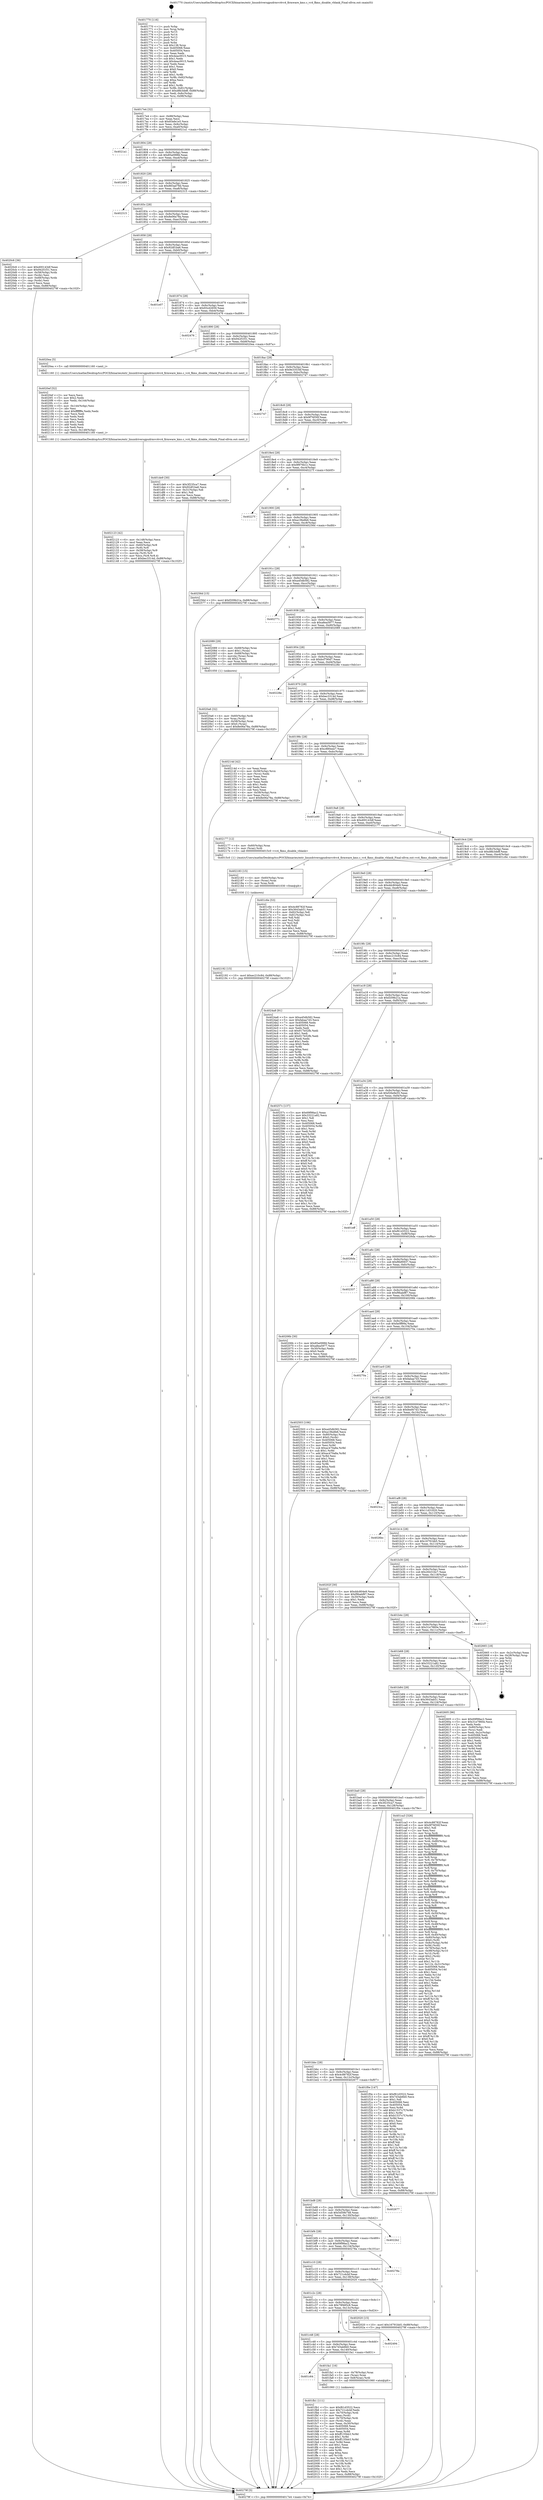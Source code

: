 digraph "0x401770" {
  label = "0x401770 (/mnt/c/Users/mathe/Desktop/tcc/POCII/binaries/extr_linuxdriversgpudrmvc4vc4_firmware_kms.c_vc4_fkms_disable_vblank_Final-ollvm.out::main(0))"
  labelloc = "t"
  node[shape=record]

  Entry [label="",width=0.3,height=0.3,shape=circle,fillcolor=black,style=filled]
  "0x4017e4" [label="{
     0x4017e4 [32]\l
     | [instrs]\l
     &nbsp;&nbsp;0x4017e4 \<+6\>: mov -0x88(%rbp),%eax\l
     &nbsp;&nbsp;0x4017ea \<+2\>: mov %eax,%ecx\l
     &nbsp;&nbsp;0x4017ec \<+6\>: sub $0x83efe1e5,%ecx\l
     &nbsp;&nbsp;0x4017f2 \<+6\>: mov %eax,-0x9c(%rbp)\l
     &nbsp;&nbsp;0x4017f8 \<+6\>: mov %ecx,-0xa0(%rbp)\l
     &nbsp;&nbsp;0x4017fe \<+6\>: je 00000000004021a1 \<main+0xa31\>\l
  }"]
  "0x4021a1" [label="{
     0x4021a1\l
  }", style=dashed]
  "0x401804" [label="{
     0x401804 [28]\l
     | [instrs]\l
     &nbsp;&nbsp;0x401804 \<+5\>: jmp 0000000000401809 \<main+0x99\>\l
     &nbsp;&nbsp;0x401809 \<+6\>: mov -0x9c(%rbp),%eax\l
     &nbsp;&nbsp;0x40180f \<+5\>: sub $0x85a099fd,%eax\l
     &nbsp;&nbsp;0x401814 \<+6\>: mov %eax,-0xa4(%rbp)\l
     &nbsp;&nbsp;0x40181a \<+6\>: je 0000000000402485 \<main+0xd15\>\l
  }"]
  Exit [label="",width=0.3,height=0.3,shape=circle,fillcolor=black,style=filled,peripheries=2]
  "0x402485" [label="{
     0x402485\l
  }", style=dashed]
  "0x401820" [label="{
     0x401820 [28]\l
     | [instrs]\l
     &nbsp;&nbsp;0x401820 \<+5\>: jmp 0000000000401825 \<main+0xb5\>\l
     &nbsp;&nbsp;0x401825 \<+6\>: mov -0x9c(%rbp),%eax\l
     &nbsp;&nbsp;0x40182b \<+5\>: sub $0x883ad78d,%eax\l
     &nbsp;&nbsp;0x401830 \<+6\>: mov %eax,-0xa8(%rbp)\l
     &nbsp;&nbsp;0x401836 \<+6\>: je 0000000000402315 \<main+0xba5\>\l
  }"]
  "0x402192" [label="{
     0x402192 [15]\l
     | [instrs]\l
     &nbsp;&nbsp;0x402192 \<+10\>: movl $0xec210c84,-0x88(%rbp)\l
     &nbsp;&nbsp;0x40219c \<+5\>: jmp 000000000040279f \<main+0x102f\>\l
  }"]
  "0x402315" [label="{
     0x402315\l
  }", style=dashed]
  "0x40183c" [label="{
     0x40183c [28]\l
     | [instrs]\l
     &nbsp;&nbsp;0x40183c \<+5\>: jmp 0000000000401841 \<main+0xd1\>\l
     &nbsp;&nbsp;0x401841 \<+6\>: mov -0x9c(%rbp),%eax\l
     &nbsp;&nbsp;0x401847 \<+5\>: sub $0x8e06a78a,%eax\l
     &nbsp;&nbsp;0x40184c \<+6\>: mov %eax,-0xac(%rbp)\l
     &nbsp;&nbsp;0x401852 \<+6\>: je 00000000004020c6 \<main+0x956\>\l
  }"]
  "0x402183" [label="{
     0x402183 [15]\l
     | [instrs]\l
     &nbsp;&nbsp;0x402183 \<+4\>: mov -0x60(%rbp),%rax\l
     &nbsp;&nbsp;0x402187 \<+3\>: mov (%rax),%rax\l
     &nbsp;&nbsp;0x40218a \<+3\>: mov %rax,%rdi\l
     &nbsp;&nbsp;0x40218d \<+5\>: call 0000000000401030 \<free@plt\>\l
     | [calls]\l
     &nbsp;&nbsp;0x401030 \{1\} (unknown)\l
  }"]
  "0x4020c6" [label="{
     0x4020c6 [36]\l
     | [instrs]\l
     &nbsp;&nbsp;0x4020c6 \<+5\>: mov $0xd00143df,%eax\l
     &nbsp;&nbsp;0x4020cb \<+5\>: mov $0x942f1f31,%ecx\l
     &nbsp;&nbsp;0x4020d0 \<+4\>: mov -0x58(%rbp),%rdx\l
     &nbsp;&nbsp;0x4020d4 \<+2\>: mov (%rdx),%esi\l
     &nbsp;&nbsp;0x4020d6 \<+4\>: mov -0x68(%rbp),%rdx\l
     &nbsp;&nbsp;0x4020da \<+2\>: cmp (%rdx),%esi\l
     &nbsp;&nbsp;0x4020dc \<+3\>: cmovl %ecx,%eax\l
     &nbsp;&nbsp;0x4020df \<+6\>: mov %eax,-0x88(%rbp)\l
     &nbsp;&nbsp;0x4020e5 \<+5\>: jmp 000000000040279f \<main+0x102f\>\l
  }"]
  "0x401858" [label="{
     0x401858 [28]\l
     | [instrs]\l
     &nbsp;&nbsp;0x401858 \<+5\>: jmp 000000000040185d \<main+0xed\>\l
     &nbsp;&nbsp;0x40185d \<+6\>: mov -0x9c(%rbp),%eax\l
     &nbsp;&nbsp;0x401863 \<+5\>: sub $0x92df1ba6,%eax\l
     &nbsp;&nbsp;0x401868 \<+6\>: mov %eax,-0xb0(%rbp)\l
     &nbsp;&nbsp;0x40186e \<+6\>: je 0000000000401e07 \<main+0x697\>\l
  }"]
  "0x402123" [label="{
     0x402123 [42]\l
     | [instrs]\l
     &nbsp;&nbsp;0x402123 \<+6\>: mov -0x148(%rbp),%ecx\l
     &nbsp;&nbsp;0x402129 \<+3\>: imul %eax,%ecx\l
     &nbsp;&nbsp;0x40212c \<+4\>: mov -0x60(%rbp),%r8\l
     &nbsp;&nbsp;0x402130 \<+3\>: mov (%r8),%r8\l
     &nbsp;&nbsp;0x402133 \<+4\>: mov -0x58(%rbp),%r9\l
     &nbsp;&nbsp;0x402137 \<+3\>: movslq (%r9),%r9\l
     &nbsp;&nbsp;0x40213a \<+4\>: mov %ecx,(%r8,%r9,4)\l
     &nbsp;&nbsp;0x40213e \<+10\>: movl $0xbec3314d,-0x88(%rbp)\l
     &nbsp;&nbsp;0x402148 \<+5\>: jmp 000000000040279f \<main+0x102f\>\l
  }"]
  "0x401e07" [label="{
     0x401e07\l
  }", style=dashed]
  "0x401874" [label="{
     0x401874 [28]\l
     | [instrs]\l
     &nbsp;&nbsp;0x401874 \<+5\>: jmp 0000000000401879 \<main+0x109\>\l
     &nbsp;&nbsp;0x401879 \<+6\>: mov -0x9c(%rbp),%eax\l
     &nbsp;&nbsp;0x40187f \<+5\>: sub $0x93cd2659,%eax\l
     &nbsp;&nbsp;0x401884 \<+6\>: mov %eax,-0xb4(%rbp)\l
     &nbsp;&nbsp;0x40188a \<+6\>: je 0000000000402476 \<main+0xd06\>\l
  }"]
  "0x4020ef" [label="{
     0x4020ef [52]\l
     | [instrs]\l
     &nbsp;&nbsp;0x4020ef \<+2\>: xor %ecx,%ecx\l
     &nbsp;&nbsp;0x4020f1 \<+5\>: mov $0x2,%edx\l
     &nbsp;&nbsp;0x4020f6 \<+6\>: mov %edx,-0x144(%rbp)\l
     &nbsp;&nbsp;0x4020fc \<+1\>: cltd\l
     &nbsp;&nbsp;0x4020fd \<+6\>: mov -0x144(%rbp),%esi\l
     &nbsp;&nbsp;0x402103 \<+2\>: idiv %esi\l
     &nbsp;&nbsp;0x402105 \<+6\>: imul $0xfffffffe,%edx,%edx\l
     &nbsp;&nbsp;0x40210b \<+2\>: mov %ecx,%edi\l
     &nbsp;&nbsp;0x40210d \<+2\>: sub %edx,%edi\l
     &nbsp;&nbsp;0x40210f \<+2\>: mov %ecx,%edx\l
     &nbsp;&nbsp;0x402111 \<+3\>: sub $0x1,%edx\l
     &nbsp;&nbsp;0x402114 \<+2\>: add %edx,%edi\l
     &nbsp;&nbsp;0x402116 \<+2\>: sub %edi,%ecx\l
     &nbsp;&nbsp;0x402118 \<+6\>: mov %ecx,-0x148(%rbp)\l
     &nbsp;&nbsp;0x40211e \<+5\>: call 0000000000401160 \<next_i\>\l
     | [calls]\l
     &nbsp;&nbsp;0x401160 \{1\} (/mnt/c/Users/mathe/Desktop/tcc/POCII/binaries/extr_linuxdriversgpudrmvc4vc4_firmware_kms.c_vc4_fkms_disable_vblank_Final-ollvm.out::next_i)\l
  }"]
  "0x402476" [label="{
     0x402476\l
  }", style=dashed]
  "0x401890" [label="{
     0x401890 [28]\l
     | [instrs]\l
     &nbsp;&nbsp;0x401890 \<+5\>: jmp 0000000000401895 \<main+0x125\>\l
     &nbsp;&nbsp;0x401895 \<+6\>: mov -0x9c(%rbp),%eax\l
     &nbsp;&nbsp;0x40189b \<+5\>: sub $0x942f1f31,%eax\l
     &nbsp;&nbsp;0x4018a0 \<+6\>: mov %eax,-0xb8(%rbp)\l
     &nbsp;&nbsp;0x4018a6 \<+6\>: je 00000000004020ea \<main+0x97a\>\l
  }"]
  "0x4020a6" [label="{
     0x4020a6 [32]\l
     | [instrs]\l
     &nbsp;&nbsp;0x4020a6 \<+4\>: mov -0x60(%rbp),%rdi\l
     &nbsp;&nbsp;0x4020aa \<+3\>: mov %rax,(%rdi)\l
     &nbsp;&nbsp;0x4020ad \<+4\>: mov -0x58(%rbp),%rax\l
     &nbsp;&nbsp;0x4020b1 \<+6\>: movl $0x0,(%rax)\l
     &nbsp;&nbsp;0x4020b7 \<+10\>: movl $0x8e06a78a,-0x88(%rbp)\l
     &nbsp;&nbsp;0x4020c1 \<+5\>: jmp 000000000040279f \<main+0x102f\>\l
  }"]
  "0x4020ea" [label="{
     0x4020ea [5]\l
     | [instrs]\l
     &nbsp;&nbsp;0x4020ea \<+5\>: call 0000000000401160 \<next_i\>\l
     | [calls]\l
     &nbsp;&nbsp;0x401160 \{1\} (/mnt/c/Users/mathe/Desktop/tcc/POCII/binaries/extr_linuxdriversgpudrmvc4vc4_firmware_kms.c_vc4_fkms_disable_vblank_Final-ollvm.out::next_i)\l
  }"]
  "0x4018ac" [label="{
     0x4018ac [28]\l
     | [instrs]\l
     &nbsp;&nbsp;0x4018ac \<+5\>: jmp 00000000004018b1 \<main+0x141\>\l
     &nbsp;&nbsp;0x4018b1 \<+6\>: mov -0x9c(%rbp),%eax\l
     &nbsp;&nbsp;0x4018b7 \<+5\>: sub $0x9e33534f,%eax\l
     &nbsp;&nbsp;0x4018bc \<+6\>: mov %eax,-0xbc(%rbp)\l
     &nbsp;&nbsp;0x4018c2 \<+6\>: je 0000000000402747 \<main+0xfd7\>\l
  }"]
  "0x401fb1" [label="{
     0x401fb1 [111]\l
     | [instrs]\l
     &nbsp;&nbsp;0x401fb1 \<+5\>: mov $0xf61d3522,%ecx\l
     &nbsp;&nbsp;0x401fb6 \<+5\>: mov $0x721cdcbf,%edx\l
     &nbsp;&nbsp;0x401fbb \<+4\>: mov -0x70(%rbp),%rdi\l
     &nbsp;&nbsp;0x401fbf \<+2\>: mov %eax,(%rdi)\l
     &nbsp;&nbsp;0x401fc1 \<+4\>: mov -0x70(%rbp),%rdi\l
     &nbsp;&nbsp;0x401fc5 \<+2\>: mov (%rdi),%eax\l
     &nbsp;&nbsp;0x401fc7 \<+3\>: mov %eax,-0x30(%rbp)\l
     &nbsp;&nbsp;0x401fca \<+7\>: mov 0x405068,%eax\l
     &nbsp;&nbsp;0x401fd1 \<+7\>: mov 0x405054,%esi\l
     &nbsp;&nbsp;0x401fd8 \<+3\>: mov %eax,%r8d\l
     &nbsp;&nbsp;0x401fdb \<+7\>: sub $0xff135bb3,%r8d\l
     &nbsp;&nbsp;0x401fe2 \<+4\>: sub $0x1,%r8d\l
     &nbsp;&nbsp;0x401fe6 \<+7\>: add $0xff135bb3,%r8d\l
     &nbsp;&nbsp;0x401fed \<+4\>: imul %r8d,%eax\l
     &nbsp;&nbsp;0x401ff1 \<+3\>: and $0x1,%eax\l
     &nbsp;&nbsp;0x401ff4 \<+3\>: cmp $0x0,%eax\l
     &nbsp;&nbsp;0x401ff7 \<+4\>: sete %r9b\l
     &nbsp;&nbsp;0x401ffb \<+3\>: cmp $0xa,%esi\l
     &nbsp;&nbsp;0x401ffe \<+4\>: setl %r10b\l
     &nbsp;&nbsp;0x402002 \<+3\>: mov %r9b,%r11b\l
     &nbsp;&nbsp;0x402005 \<+3\>: and %r10b,%r11b\l
     &nbsp;&nbsp;0x402008 \<+3\>: xor %r10b,%r9b\l
     &nbsp;&nbsp;0x40200b \<+3\>: or %r9b,%r11b\l
     &nbsp;&nbsp;0x40200e \<+4\>: test $0x1,%r11b\l
     &nbsp;&nbsp;0x402012 \<+3\>: cmovne %edx,%ecx\l
     &nbsp;&nbsp;0x402015 \<+6\>: mov %ecx,-0x88(%rbp)\l
     &nbsp;&nbsp;0x40201b \<+5\>: jmp 000000000040279f \<main+0x102f\>\l
  }"]
  "0x402747" [label="{
     0x402747\l
  }", style=dashed]
  "0x4018c8" [label="{
     0x4018c8 [28]\l
     | [instrs]\l
     &nbsp;&nbsp;0x4018c8 \<+5\>: jmp 00000000004018cd \<main+0x15d\>\l
     &nbsp;&nbsp;0x4018cd \<+6\>: mov -0x9c(%rbp),%eax\l
     &nbsp;&nbsp;0x4018d3 \<+5\>: sub $0x9f76f30f,%eax\l
     &nbsp;&nbsp;0x4018d8 \<+6\>: mov %eax,-0xc0(%rbp)\l
     &nbsp;&nbsp;0x4018de \<+6\>: je 0000000000401de9 \<main+0x679\>\l
  }"]
  "0x401c64" [label="{
     0x401c64\l
  }", style=dashed]
  "0x401de9" [label="{
     0x401de9 [30]\l
     | [instrs]\l
     &nbsp;&nbsp;0x401de9 \<+5\>: mov $0x3f235ca7,%eax\l
     &nbsp;&nbsp;0x401dee \<+5\>: mov $0x92df1ba6,%ecx\l
     &nbsp;&nbsp;0x401df3 \<+3\>: mov -0x31(%rbp),%dl\l
     &nbsp;&nbsp;0x401df6 \<+3\>: test $0x1,%dl\l
     &nbsp;&nbsp;0x401df9 \<+3\>: cmovne %ecx,%eax\l
     &nbsp;&nbsp;0x401dfc \<+6\>: mov %eax,-0x88(%rbp)\l
     &nbsp;&nbsp;0x401e02 \<+5\>: jmp 000000000040279f \<main+0x102f\>\l
  }"]
  "0x4018e4" [label="{
     0x4018e4 [28]\l
     | [instrs]\l
     &nbsp;&nbsp;0x4018e4 \<+5\>: jmp 00000000004018e9 \<main+0x179\>\l
     &nbsp;&nbsp;0x4018e9 \<+6\>: mov -0x9c(%rbp),%eax\l
     &nbsp;&nbsp;0x4018ef \<+5\>: sub $0x9f976b1c,%eax\l
     &nbsp;&nbsp;0x4018f4 \<+6\>: mov %eax,-0xc4(%rbp)\l
     &nbsp;&nbsp;0x4018fa \<+6\>: je 000000000040227f \<main+0xb0f\>\l
  }"]
  "0x401fa1" [label="{
     0x401fa1 [16]\l
     | [instrs]\l
     &nbsp;&nbsp;0x401fa1 \<+4\>: mov -0x78(%rbp),%rax\l
     &nbsp;&nbsp;0x401fa5 \<+3\>: mov (%rax),%rax\l
     &nbsp;&nbsp;0x401fa8 \<+4\>: mov 0x8(%rax),%rdi\l
     &nbsp;&nbsp;0x401fac \<+5\>: call 0000000000401060 \<atoi@plt\>\l
     | [calls]\l
     &nbsp;&nbsp;0x401060 \{1\} (unknown)\l
  }"]
  "0x40227f" [label="{
     0x40227f\l
  }", style=dashed]
  "0x401900" [label="{
     0x401900 [28]\l
     | [instrs]\l
     &nbsp;&nbsp;0x401900 \<+5\>: jmp 0000000000401905 \<main+0x195\>\l
     &nbsp;&nbsp;0x401905 \<+6\>: mov -0x9c(%rbp),%eax\l
     &nbsp;&nbsp;0x40190b \<+5\>: sub $0xa19bdfe6,%eax\l
     &nbsp;&nbsp;0x401910 \<+6\>: mov %eax,-0xc8(%rbp)\l
     &nbsp;&nbsp;0x401916 \<+6\>: je 000000000040256d \<main+0xdfd\>\l
  }"]
  "0x401c48" [label="{
     0x401c48 [28]\l
     | [instrs]\l
     &nbsp;&nbsp;0x401c48 \<+5\>: jmp 0000000000401c4d \<main+0x4dd\>\l
     &nbsp;&nbsp;0x401c4d \<+6\>: mov -0x9c(%rbp),%eax\l
     &nbsp;&nbsp;0x401c53 \<+5\>: sub $0x7d3ab6b0,%eax\l
     &nbsp;&nbsp;0x401c58 \<+6\>: mov %eax,-0x140(%rbp)\l
     &nbsp;&nbsp;0x401c5e \<+6\>: je 0000000000401fa1 \<main+0x831\>\l
  }"]
  "0x40256d" [label="{
     0x40256d [15]\l
     | [instrs]\l
     &nbsp;&nbsp;0x40256d \<+10\>: movl $0xf209b21a,-0x88(%rbp)\l
     &nbsp;&nbsp;0x402577 \<+5\>: jmp 000000000040279f \<main+0x102f\>\l
  }"]
  "0x40191c" [label="{
     0x40191c [28]\l
     | [instrs]\l
     &nbsp;&nbsp;0x40191c \<+5\>: jmp 0000000000401921 \<main+0x1b1\>\l
     &nbsp;&nbsp;0x401921 \<+6\>: mov -0x9c(%rbp),%eax\l
     &nbsp;&nbsp;0x401927 \<+5\>: sub $0xa45db582,%eax\l
     &nbsp;&nbsp;0x40192c \<+6\>: mov %eax,-0xcc(%rbp)\l
     &nbsp;&nbsp;0x401932 \<+6\>: je 0000000000402771 \<main+0x1001\>\l
  }"]
  "0x402494" [label="{
     0x402494\l
  }", style=dashed]
  "0x402771" [label="{
     0x402771\l
  }", style=dashed]
  "0x401938" [label="{
     0x401938 [28]\l
     | [instrs]\l
     &nbsp;&nbsp;0x401938 \<+5\>: jmp 000000000040193d \<main+0x1cd\>\l
     &nbsp;&nbsp;0x40193d \<+6\>: mov -0x9c(%rbp),%eax\l
     &nbsp;&nbsp;0x401943 \<+5\>: sub $0xa8ea5977,%eax\l
     &nbsp;&nbsp;0x401948 \<+6\>: mov %eax,-0xd0(%rbp)\l
     &nbsp;&nbsp;0x40194e \<+6\>: je 0000000000402089 \<main+0x919\>\l
  }"]
  "0x401c2c" [label="{
     0x401c2c [28]\l
     | [instrs]\l
     &nbsp;&nbsp;0x401c2c \<+5\>: jmp 0000000000401c31 \<main+0x4c1\>\l
     &nbsp;&nbsp;0x401c31 \<+6\>: mov -0x9c(%rbp),%eax\l
     &nbsp;&nbsp;0x401c37 \<+5\>: sub $0x79f485c8,%eax\l
     &nbsp;&nbsp;0x401c3c \<+6\>: mov %eax,-0x13c(%rbp)\l
     &nbsp;&nbsp;0x401c42 \<+6\>: je 0000000000402494 \<main+0xd24\>\l
  }"]
  "0x402089" [label="{
     0x402089 [29]\l
     | [instrs]\l
     &nbsp;&nbsp;0x402089 \<+4\>: mov -0x68(%rbp),%rax\l
     &nbsp;&nbsp;0x40208d \<+6\>: movl $0x1,(%rax)\l
     &nbsp;&nbsp;0x402093 \<+4\>: mov -0x68(%rbp),%rax\l
     &nbsp;&nbsp;0x402097 \<+3\>: movslq (%rax),%rax\l
     &nbsp;&nbsp;0x40209a \<+4\>: shl $0x2,%rax\l
     &nbsp;&nbsp;0x40209e \<+3\>: mov %rax,%rdi\l
     &nbsp;&nbsp;0x4020a1 \<+5\>: call 0000000000401050 \<malloc@plt\>\l
     | [calls]\l
     &nbsp;&nbsp;0x401050 \{1\} (unknown)\l
  }"]
  "0x401954" [label="{
     0x401954 [28]\l
     | [instrs]\l
     &nbsp;&nbsp;0x401954 \<+5\>: jmp 0000000000401959 \<main+0x1e9\>\l
     &nbsp;&nbsp;0x401959 \<+6\>: mov -0x9c(%rbp),%eax\l
     &nbsp;&nbsp;0x40195f \<+5\>: sub $0xbcf790d7,%eax\l
     &nbsp;&nbsp;0x401964 \<+6\>: mov %eax,-0xd4(%rbp)\l
     &nbsp;&nbsp;0x40196a \<+6\>: je 000000000040228e \<main+0xb1e\>\l
  }"]
  "0x402020" [label="{
     0x402020 [15]\l
     | [instrs]\l
     &nbsp;&nbsp;0x402020 \<+10\>: movl $0x16791bb5,-0x88(%rbp)\l
     &nbsp;&nbsp;0x40202a \<+5\>: jmp 000000000040279f \<main+0x102f\>\l
  }"]
  "0x40228e" [label="{
     0x40228e\l
  }", style=dashed]
  "0x401970" [label="{
     0x401970 [28]\l
     | [instrs]\l
     &nbsp;&nbsp;0x401970 \<+5\>: jmp 0000000000401975 \<main+0x205\>\l
     &nbsp;&nbsp;0x401975 \<+6\>: mov -0x9c(%rbp),%eax\l
     &nbsp;&nbsp;0x40197b \<+5\>: sub $0xbec3314d,%eax\l
     &nbsp;&nbsp;0x401980 \<+6\>: mov %eax,-0xd8(%rbp)\l
     &nbsp;&nbsp;0x401986 \<+6\>: je 000000000040214d \<main+0x9dd\>\l
  }"]
  "0x401c10" [label="{
     0x401c10 [28]\l
     | [instrs]\l
     &nbsp;&nbsp;0x401c10 \<+5\>: jmp 0000000000401c15 \<main+0x4a5\>\l
     &nbsp;&nbsp;0x401c15 \<+6\>: mov -0x9c(%rbp),%eax\l
     &nbsp;&nbsp;0x401c1b \<+5\>: sub $0x721cdcbf,%eax\l
     &nbsp;&nbsp;0x401c20 \<+6\>: mov %eax,-0x138(%rbp)\l
     &nbsp;&nbsp;0x401c26 \<+6\>: je 0000000000402020 \<main+0x8b0\>\l
  }"]
  "0x40214d" [label="{
     0x40214d [42]\l
     | [instrs]\l
     &nbsp;&nbsp;0x40214d \<+2\>: xor %eax,%eax\l
     &nbsp;&nbsp;0x40214f \<+4\>: mov -0x58(%rbp),%rcx\l
     &nbsp;&nbsp;0x402153 \<+2\>: mov (%rcx),%edx\l
     &nbsp;&nbsp;0x402155 \<+2\>: mov %eax,%esi\l
     &nbsp;&nbsp;0x402157 \<+2\>: sub %edx,%esi\l
     &nbsp;&nbsp;0x402159 \<+2\>: mov %eax,%edx\l
     &nbsp;&nbsp;0x40215b \<+3\>: sub $0x1,%edx\l
     &nbsp;&nbsp;0x40215e \<+2\>: add %edx,%esi\l
     &nbsp;&nbsp;0x402160 \<+2\>: sub %esi,%eax\l
     &nbsp;&nbsp;0x402162 \<+4\>: mov -0x58(%rbp),%rcx\l
     &nbsp;&nbsp;0x402166 \<+2\>: mov %eax,(%rcx)\l
     &nbsp;&nbsp;0x402168 \<+10\>: movl $0x8e06a78a,-0x88(%rbp)\l
     &nbsp;&nbsp;0x402172 \<+5\>: jmp 000000000040279f \<main+0x102f\>\l
  }"]
  "0x40198c" [label="{
     0x40198c [28]\l
     | [instrs]\l
     &nbsp;&nbsp;0x40198c \<+5\>: jmp 0000000000401991 \<main+0x221\>\l
     &nbsp;&nbsp;0x401991 \<+6\>: mov -0x9c(%rbp),%eax\l
     &nbsp;&nbsp;0x401997 \<+5\>: sub $0xc880eee7,%eax\l
     &nbsp;&nbsp;0x40199c \<+6\>: mov %eax,-0xdc(%rbp)\l
     &nbsp;&nbsp;0x4019a2 \<+6\>: je 0000000000401e90 \<main+0x720\>\l
  }"]
  "0x40278a" [label="{
     0x40278a\l
  }", style=dashed]
  "0x401e90" [label="{
     0x401e90\l
  }", style=dashed]
  "0x4019a8" [label="{
     0x4019a8 [28]\l
     | [instrs]\l
     &nbsp;&nbsp;0x4019a8 \<+5\>: jmp 00000000004019ad \<main+0x23d\>\l
     &nbsp;&nbsp;0x4019ad \<+6\>: mov -0x9c(%rbp),%eax\l
     &nbsp;&nbsp;0x4019b3 \<+5\>: sub $0xd00143df,%eax\l
     &nbsp;&nbsp;0x4019b8 \<+6\>: mov %eax,-0xe0(%rbp)\l
     &nbsp;&nbsp;0x4019be \<+6\>: je 0000000000402177 \<main+0xa07\>\l
  }"]
  "0x401bf4" [label="{
     0x401bf4 [28]\l
     | [instrs]\l
     &nbsp;&nbsp;0x401bf4 \<+5\>: jmp 0000000000401bf9 \<main+0x489\>\l
     &nbsp;&nbsp;0x401bf9 \<+6\>: mov -0x9c(%rbp),%eax\l
     &nbsp;&nbsp;0x401bff \<+5\>: sub $0x69f98ac2,%eax\l
     &nbsp;&nbsp;0x401c04 \<+6\>: mov %eax,-0x134(%rbp)\l
     &nbsp;&nbsp;0x401c0a \<+6\>: je 000000000040278a \<main+0x101a\>\l
  }"]
  "0x402177" [label="{
     0x402177 [12]\l
     | [instrs]\l
     &nbsp;&nbsp;0x402177 \<+4\>: mov -0x60(%rbp),%rax\l
     &nbsp;&nbsp;0x40217b \<+3\>: mov (%rax),%rdi\l
     &nbsp;&nbsp;0x40217e \<+5\>: call 00000000004015c0 \<vc4_fkms_disable_vblank\>\l
     | [calls]\l
     &nbsp;&nbsp;0x4015c0 \{1\} (/mnt/c/Users/mathe/Desktop/tcc/POCII/binaries/extr_linuxdriversgpudrmvc4vc4_firmware_kms.c_vc4_fkms_disable_vblank_Final-ollvm.out::vc4_fkms_disable_vblank)\l
  }"]
  "0x4019c4" [label="{
     0x4019c4 [28]\l
     | [instrs]\l
     &nbsp;&nbsp;0x4019c4 \<+5\>: jmp 00000000004019c9 \<main+0x259\>\l
     &nbsp;&nbsp;0x4019c9 \<+6\>: mov -0x9c(%rbp),%eax\l
     &nbsp;&nbsp;0x4019cf \<+5\>: sub $0xd8b3deff,%eax\l
     &nbsp;&nbsp;0x4019d4 \<+6\>: mov %eax,-0xe4(%rbp)\l
     &nbsp;&nbsp;0x4019da \<+6\>: je 0000000000401c6e \<main+0x4fe\>\l
  }"]
  "0x4022b2" [label="{
     0x4022b2\l
  }", style=dashed]
  "0x401c6e" [label="{
     0x401c6e [53]\l
     | [instrs]\l
     &nbsp;&nbsp;0x401c6e \<+5\>: mov $0x4c88782f,%eax\l
     &nbsp;&nbsp;0x401c73 \<+5\>: mov $0x3643ab51,%ecx\l
     &nbsp;&nbsp;0x401c78 \<+6\>: mov -0x82(%rbp),%dl\l
     &nbsp;&nbsp;0x401c7e \<+7\>: mov -0x81(%rbp),%sil\l
     &nbsp;&nbsp;0x401c85 \<+3\>: mov %dl,%dil\l
     &nbsp;&nbsp;0x401c88 \<+3\>: and %sil,%dil\l
     &nbsp;&nbsp;0x401c8b \<+3\>: xor %sil,%dl\l
     &nbsp;&nbsp;0x401c8e \<+3\>: or %dl,%dil\l
     &nbsp;&nbsp;0x401c91 \<+4\>: test $0x1,%dil\l
     &nbsp;&nbsp;0x401c95 \<+3\>: cmovne %ecx,%eax\l
     &nbsp;&nbsp;0x401c98 \<+6\>: mov %eax,-0x88(%rbp)\l
     &nbsp;&nbsp;0x401c9e \<+5\>: jmp 000000000040279f \<main+0x102f\>\l
  }"]
  "0x4019e0" [label="{
     0x4019e0 [28]\l
     | [instrs]\l
     &nbsp;&nbsp;0x4019e0 \<+5\>: jmp 00000000004019e5 \<main+0x275\>\l
     &nbsp;&nbsp;0x4019e5 \<+6\>: mov -0x9c(%rbp),%eax\l
     &nbsp;&nbsp;0x4019eb \<+5\>: sub $0xddc804e9,%eax\l
     &nbsp;&nbsp;0x4019f0 \<+6\>: mov %eax,-0xe8(%rbp)\l
     &nbsp;&nbsp;0x4019f6 \<+6\>: je 000000000040204d \<main+0x8dd\>\l
  }"]
  "0x40279f" [label="{
     0x40279f [5]\l
     | [instrs]\l
     &nbsp;&nbsp;0x40279f \<+5\>: jmp 00000000004017e4 \<main+0x74\>\l
  }"]
  "0x401770" [label="{
     0x401770 [116]\l
     | [instrs]\l
     &nbsp;&nbsp;0x401770 \<+1\>: push %rbp\l
     &nbsp;&nbsp;0x401771 \<+3\>: mov %rsp,%rbp\l
     &nbsp;&nbsp;0x401774 \<+2\>: push %r15\l
     &nbsp;&nbsp;0x401776 \<+2\>: push %r14\l
     &nbsp;&nbsp;0x401778 \<+2\>: push %r13\l
     &nbsp;&nbsp;0x40177a \<+2\>: push %r12\l
     &nbsp;&nbsp;0x40177c \<+1\>: push %rbx\l
     &nbsp;&nbsp;0x40177d \<+7\>: sub $0x138,%rsp\l
     &nbsp;&nbsp;0x401784 \<+7\>: mov 0x405068,%eax\l
     &nbsp;&nbsp;0x40178b \<+7\>: mov 0x405054,%ecx\l
     &nbsp;&nbsp;0x401792 \<+2\>: mov %eax,%edx\l
     &nbsp;&nbsp;0x401794 \<+6\>: sub $0x4eac0015,%edx\l
     &nbsp;&nbsp;0x40179a \<+3\>: sub $0x1,%edx\l
     &nbsp;&nbsp;0x40179d \<+6\>: add $0x4eac0015,%edx\l
     &nbsp;&nbsp;0x4017a3 \<+3\>: imul %edx,%eax\l
     &nbsp;&nbsp;0x4017a6 \<+3\>: and $0x1,%eax\l
     &nbsp;&nbsp;0x4017a9 \<+3\>: cmp $0x0,%eax\l
     &nbsp;&nbsp;0x4017ac \<+4\>: sete %r8b\l
     &nbsp;&nbsp;0x4017b0 \<+4\>: and $0x1,%r8b\l
     &nbsp;&nbsp;0x4017b4 \<+7\>: mov %r8b,-0x82(%rbp)\l
     &nbsp;&nbsp;0x4017bb \<+3\>: cmp $0xa,%ecx\l
     &nbsp;&nbsp;0x4017be \<+4\>: setl %r8b\l
     &nbsp;&nbsp;0x4017c2 \<+4\>: and $0x1,%r8b\l
     &nbsp;&nbsp;0x4017c6 \<+7\>: mov %r8b,-0x81(%rbp)\l
     &nbsp;&nbsp;0x4017cd \<+10\>: movl $0xd8b3deff,-0x88(%rbp)\l
     &nbsp;&nbsp;0x4017d7 \<+6\>: mov %edi,-0x8c(%rbp)\l
     &nbsp;&nbsp;0x4017dd \<+7\>: mov %rsi,-0x98(%rbp)\l
  }"]
  "0x401bd8" [label="{
     0x401bd8 [28]\l
     | [instrs]\l
     &nbsp;&nbsp;0x401bd8 \<+5\>: jmp 0000000000401bdd \<main+0x46d\>\l
     &nbsp;&nbsp;0x401bdd \<+6\>: mov -0x9c(%rbp),%eax\l
     &nbsp;&nbsp;0x401be3 \<+5\>: sub $0x5d59b748,%eax\l
     &nbsp;&nbsp;0x401be8 \<+6\>: mov %eax,-0x130(%rbp)\l
     &nbsp;&nbsp;0x401bee \<+6\>: je 00000000004022b2 \<main+0xb42\>\l
  }"]
  "0x40204d" [label="{
     0x40204d\l
  }", style=dashed]
  "0x4019fc" [label="{
     0x4019fc [28]\l
     | [instrs]\l
     &nbsp;&nbsp;0x4019fc \<+5\>: jmp 0000000000401a01 \<main+0x291\>\l
     &nbsp;&nbsp;0x401a01 \<+6\>: mov -0x9c(%rbp),%eax\l
     &nbsp;&nbsp;0x401a07 \<+5\>: sub $0xec210c84,%eax\l
     &nbsp;&nbsp;0x401a0c \<+6\>: mov %eax,-0xec(%rbp)\l
     &nbsp;&nbsp;0x401a12 \<+6\>: je 00000000004024a8 \<main+0xd38\>\l
  }"]
  "0x402677" [label="{
     0x402677\l
  }", style=dashed]
  "0x4024a8" [label="{
     0x4024a8 [91]\l
     | [instrs]\l
     &nbsp;&nbsp;0x4024a8 \<+5\>: mov $0xa45db582,%eax\l
     &nbsp;&nbsp;0x4024ad \<+5\>: mov $0xfabaa7d3,%ecx\l
     &nbsp;&nbsp;0x4024b2 \<+7\>: mov 0x405068,%edx\l
     &nbsp;&nbsp;0x4024b9 \<+7\>: mov 0x405054,%esi\l
     &nbsp;&nbsp;0x4024c0 \<+2\>: mov %edx,%edi\l
     &nbsp;&nbsp;0x4024c2 \<+6\>: sub $0x917b52fb,%edi\l
     &nbsp;&nbsp;0x4024c8 \<+3\>: sub $0x1,%edi\l
     &nbsp;&nbsp;0x4024cb \<+6\>: add $0x917b52fb,%edi\l
     &nbsp;&nbsp;0x4024d1 \<+3\>: imul %edi,%edx\l
     &nbsp;&nbsp;0x4024d4 \<+3\>: and $0x1,%edx\l
     &nbsp;&nbsp;0x4024d7 \<+3\>: cmp $0x0,%edx\l
     &nbsp;&nbsp;0x4024da \<+4\>: sete %r8b\l
     &nbsp;&nbsp;0x4024de \<+3\>: cmp $0xa,%esi\l
     &nbsp;&nbsp;0x4024e1 \<+4\>: setl %r9b\l
     &nbsp;&nbsp;0x4024e5 \<+3\>: mov %r8b,%r10b\l
     &nbsp;&nbsp;0x4024e8 \<+3\>: and %r9b,%r10b\l
     &nbsp;&nbsp;0x4024eb \<+3\>: xor %r9b,%r8b\l
     &nbsp;&nbsp;0x4024ee \<+3\>: or %r8b,%r10b\l
     &nbsp;&nbsp;0x4024f1 \<+4\>: test $0x1,%r10b\l
     &nbsp;&nbsp;0x4024f5 \<+3\>: cmovne %ecx,%eax\l
     &nbsp;&nbsp;0x4024f8 \<+6\>: mov %eax,-0x88(%rbp)\l
     &nbsp;&nbsp;0x4024fe \<+5\>: jmp 000000000040279f \<main+0x102f\>\l
  }"]
  "0x401a18" [label="{
     0x401a18 [28]\l
     | [instrs]\l
     &nbsp;&nbsp;0x401a18 \<+5\>: jmp 0000000000401a1d \<main+0x2ad\>\l
     &nbsp;&nbsp;0x401a1d \<+6\>: mov -0x9c(%rbp),%eax\l
     &nbsp;&nbsp;0x401a23 \<+5\>: sub $0xf209b21a,%eax\l
     &nbsp;&nbsp;0x401a28 \<+6\>: mov %eax,-0xf0(%rbp)\l
     &nbsp;&nbsp;0x401a2e \<+6\>: je 000000000040257c \<main+0xe0c\>\l
  }"]
  "0x401bbc" [label="{
     0x401bbc [28]\l
     | [instrs]\l
     &nbsp;&nbsp;0x401bbc \<+5\>: jmp 0000000000401bc1 \<main+0x451\>\l
     &nbsp;&nbsp;0x401bc1 \<+6\>: mov -0x9c(%rbp),%eax\l
     &nbsp;&nbsp;0x401bc7 \<+5\>: sub $0x4c88782f,%eax\l
     &nbsp;&nbsp;0x401bcc \<+6\>: mov %eax,-0x12c(%rbp)\l
     &nbsp;&nbsp;0x401bd2 \<+6\>: je 0000000000402677 \<main+0xf07\>\l
  }"]
  "0x40257c" [label="{
     0x40257c [137]\l
     | [instrs]\l
     &nbsp;&nbsp;0x40257c \<+5\>: mov $0x69f98ac2,%eax\l
     &nbsp;&nbsp;0x402581 \<+5\>: mov $0x33221a82,%ecx\l
     &nbsp;&nbsp;0x402586 \<+2\>: mov $0x1,%dl\l
     &nbsp;&nbsp;0x402588 \<+2\>: xor %esi,%esi\l
     &nbsp;&nbsp;0x40258a \<+7\>: mov 0x405068,%edi\l
     &nbsp;&nbsp;0x402591 \<+8\>: mov 0x405054,%r8d\l
     &nbsp;&nbsp;0x402599 \<+3\>: sub $0x1,%esi\l
     &nbsp;&nbsp;0x40259c \<+3\>: mov %edi,%r9d\l
     &nbsp;&nbsp;0x40259f \<+3\>: add %esi,%r9d\l
     &nbsp;&nbsp;0x4025a2 \<+4\>: imul %r9d,%edi\l
     &nbsp;&nbsp;0x4025a6 \<+3\>: and $0x1,%edi\l
     &nbsp;&nbsp;0x4025a9 \<+3\>: cmp $0x0,%edi\l
     &nbsp;&nbsp;0x4025ac \<+4\>: sete %r10b\l
     &nbsp;&nbsp;0x4025b0 \<+4\>: cmp $0xa,%r8d\l
     &nbsp;&nbsp;0x4025b4 \<+4\>: setl %r11b\l
     &nbsp;&nbsp;0x4025b8 \<+3\>: mov %r10b,%bl\l
     &nbsp;&nbsp;0x4025bb \<+3\>: xor $0xff,%bl\l
     &nbsp;&nbsp;0x4025be \<+3\>: mov %r11b,%r14b\l
     &nbsp;&nbsp;0x4025c1 \<+4\>: xor $0xff,%r14b\l
     &nbsp;&nbsp;0x4025c5 \<+3\>: xor $0x0,%dl\l
     &nbsp;&nbsp;0x4025c8 \<+3\>: mov %bl,%r15b\l
     &nbsp;&nbsp;0x4025cb \<+4\>: and $0x0,%r15b\l
     &nbsp;&nbsp;0x4025cf \<+3\>: and %dl,%r10b\l
     &nbsp;&nbsp;0x4025d2 \<+3\>: mov %r14b,%r12b\l
     &nbsp;&nbsp;0x4025d5 \<+4\>: and $0x0,%r12b\l
     &nbsp;&nbsp;0x4025d9 \<+3\>: and %dl,%r11b\l
     &nbsp;&nbsp;0x4025dc \<+3\>: or %r10b,%r15b\l
     &nbsp;&nbsp;0x4025df \<+3\>: or %r11b,%r12b\l
     &nbsp;&nbsp;0x4025e2 \<+3\>: xor %r12b,%r15b\l
     &nbsp;&nbsp;0x4025e5 \<+3\>: or %r14b,%bl\l
     &nbsp;&nbsp;0x4025e8 \<+3\>: xor $0xff,%bl\l
     &nbsp;&nbsp;0x4025eb \<+3\>: or $0x0,%dl\l
     &nbsp;&nbsp;0x4025ee \<+2\>: and %dl,%bl\l
     &nbsp;&nbsp;0x4025f0 \<+3\>: or %bl,%r15b\l
     &nbsp;&nbsp;0x4025f3 \<+4\>: test $0x1,%r15b\l
     &nbsp;&nbsp;0x4025f7 \<+3\>: cmovne %ecx,%eax\l
     &nbsp;&nbsp;0x4025fa \<+6\>: mov %eax,-0x88(%rbp)\l
     &nbsp;&nbsp;0x402600 \<+5\>: jmp 000000000040279f \<main+0x102f\>\l
  }"]
  "0x401a34" [label="{
     0x401a34 [28]\l
     | [instrs]\l
     &nbsp;&nbsp;0x401a34 \<+5\>: jmp 0000000000401a39 \<main+0x2c9\>\l
     &nbsp;&nbsp;0x401a39 \<+6\>: mov -0x9c(%rbp),%eax\l
     &nbsp;&nbsp;0x401a3f \<+5\>: sub $0xf26e9e55,%eax\l
     &nbsp;&nbsp;0x401a44 \<+6\>: mov %eax,-0xf4(%rbp)\l
     &nbsp;&nbsp;0x401a4a \<+6\>: je 0000000000401eff \<main+0x78f\>\l
  }"]
  "0x401f0e" [label="{
     0x401f0e [147]\l
     | [instrs]\l
     &nbsp;&nbsp;0x401f0e \<+5\>: mov $0xf61d3522,%eax\l
     &nbsp;&nbsp;0x401f13 \<+5\>: mov $0x7d3ab6b0,%ecx\l
     &nbsp;&nbsp;0x401f18 \<+2\>: mov $0x1,%dl\l
     &nbsp;&nbsp;0x401f1a \<+7\>: mov 0x405068,%esi\l
     &nbsp;&nbsp;0x401f21 \<+7\>: mov 0x405054,%edi\l
     &nbsp;&nbsp;0x401f28 \<+3\>: mov %esi,%r8d\l
     &nbsp;&nbsp;0x401f2b \<+7\>: add $0xb1537c7f,%r8d\l
     &nbsp;&nbsp;0x401f32 \<+4\>: sub $0x1,%r8d\l
     &nbsp;&nbsp;0x401f36 \<+7\>: sub $0xb1537c7f,%r8d\l
     &nbsp;&nbsp;0x401f3d \<+4\>: imul %r8d,%esi\l
     &nbsp;&nbsp;0x401f41 \<+3\>: and $0x1,%esi\l
     &nbsp;&nbsp;0x401f44 \<+3\>: cmp $0x0,%esi\l
     &nbsp;&nbsp;0x401f47 \<+4\>: sete %r9b\l
     &nbsp;&nbsp;0x401f4b \<+3\>: cmp $0xa,%edi\l
     &nbsp;&nbsp;0x401f4e \<+4\>: setl %r10b\l
     &nbsp;&nbsp;0x401f52 \<+3\>: mov %r9b,%r11b\l
     &nbsp;&nbsp;0x401f55 \<+4\>: xor $0xff,%r11b\l
     &nbsp;&nbsp;0x401f59 \<+3\>: mov %r10b,%bl\l
     &nbsp;&nbsp;0x401f5c \<+3\>: xor $0xff,%bl\l
     &nbsp;&nbsp;0x401f5f \<+3\>: xor $0x1,%dl\l
     &nbsp;&nbsp;0x401f62 \<+3\>: mov %r11b,%r14b\l
     &nbsp;&nbsp;0x401f65 \<+4\>: and $0xff,%r14b\l
     &nbsp;&nbsp;0x401f69 \<+3\>: and %dl,%r9b\l
     &nbsp;&nbsp;0x401f6c \<+3\>: mov %bl,%r15b\l
     &nbsp;&nbsp;0x401f6f \<+4\>: and $0xff,%r15b\l
     &nbsp;&nbsp;0x401f73 \<+3\>: and %dl,%r10b\l
     &nbsp;&nbsp;0x401f76 \<+3\>: or %r9b,%r14b\l
     &nbsp;&nbsp;0x401f79 \<+3\>: or %r10b,%r15b\l
     &nbsp;&nbsp;0x401f7c \<+3\>: xor %r15b,%r14b\l
     &nbsp;&nbsp;0x401f7f \<+3\>: or %bl,%r11b\l
     &nbsp;&nbsp;0x401f82 \<+4\>: xor $0xff,%r11b\l
     &nbsp;&nbsp;0x401f86 \<+3\>: or $0x1,%dl\l
     &nbsp;&nbsp;0x401f89 \<+3\>: and %dl,%r11b\l
     &nbsp;&nbsp;0x401f8c \<+3\>: or %r11b,%r14b\l
     &nbsp;&nbsp;0x401f8f \<+4\>: test $0x1,%r14b\l
     &nbsp;&nbsp;0x401f93 \<+3\>: cmovne %ecx,%eax\l
     &nbsp;&nbsp;0x401f96 \<+6\>: mov %eax,-0x88(%rbp)\l
     &nbsp;&nbsp;0x401f9c \<+5\>: jmp 000000000040279f \<main+0x102f\>\l
  }"]
  "0x401eff" [label="{
     0x401eff\l
  }", style=dashed]
  "0x401a50" [label="{
     0x401a50 [28]\l
     | [instrs]\l
     &nbsp;&nbsp;0x401a50 \<+5\>: jmp 0000000000401a55 \<main+0x2e5\>\l
     &nbsp;&nbsp;0x401a55 \<+6\>: mov -0x9c(%rbp),%eax\l
     &nbsp;&nbsp;0x401a5b \<+5\>: sub $0xf61d3522,%eax\l
     &nbsp;&nbsp;0x401a60 \<+6\>: mov %eax,-0xf8(%rbp)\l
     &nbsp;&nbsp;0x401a66 \<+6\>: je 00000000004026da \<main+0xf6a\>\l
  }"]
  "0x401ba0" [label="{
     0x401ba0 [28]\l
     | [instrs]\l
     &nbsp;&nbsp;0x401ba0 \<+5\>: jmp 0000000000401ba5 \<main+0x435\>\l
     &nbsp;&nbsp;0x401ba5 \<+6\>: mov -0x9c(%rbp),%eax\l
     &nbsp;&nbsp;0x401bab \<+5\>: sub $0x3f235ca7,%eax\l
     &nbsp;&nbsp;0x401bb0 \<+6\>: mov %eax,-0x128(%rbp)\l
     &nbsp;&nbsp;0x401bb6 \<+6\>: je 0000000000401f0e \<main+0x79e\>\l
  }"]
  "0x4026da" [label="{
     0x4026da\l
  }", style=dashed]
  "0x401a6c" [label="{
     0x401a6c [28]\l
     | [instrs]\l
     &nbsp;&nbsp;0x401a6c \<+5\>: jmp 0000000000401a71 \<main+0x301\>\l
     &nbsp;&nbsp;0x401a71 \<+6\>: mov -0x9c(%rbp),%eax\l
     &nbsp;&nbsp;0x401a77 \<+5\>: sub $0xf6bf0937,%eax\l
     &nbsp;&nbsp;0x401a7c \<+6\>: mov %eax,-0xfc(%rbp)\l
     &nbsp;&nbsp;0x401a82 \<+6\>: je 0000000000402337 \<main+0xbc7\>\l
  }"]
  "0x401ca3" [label="{
     0x401ca3 [326]\l
     | [instrs]\l
     &nbsp;&nbsp;0x401ca3 \<+5\>: mov $0x4c88782f,%eax\l
     &nbsp;&nbsp;0x401ca8 \<+5\>: mov $0x9f76f30f,%ecx\l
     &nbsp;&nbsp;0x401cad \<+2\>: mov $0x1,%dl\l
     &nbsp;&nbsp;0x401caf \<+2\>: xor %esi,%esi\l
     &nbsp;&nbsp;0x401cb1 \<+3\>: mov %rsp,%rdi\l
     &nbsp;&nbsp;0x401cb4 \<+4\>: add $0xfffffffffffffff0,%rdi\l
     &nbsp;&nbsp;0x401cb8 \<+3\>: mov %rdi,%rsp\l
     &nbsp;&nbsp;0x401cbb \<+4\>: mov %rdi,-0x80(%rbp)\l
     &nbsp;&nbsp;0x401cbf \<+3\>: mov %rsp,%rdi\l
     &nbsp;&nbsp;0x401cc2 \<+4\>: add $0xfffffffffffffff0,%rdi\l
     &nbsp;&nbsp;0x401cc6 \<+3\>: mov %rdi,%rsp\l
     &nbsp;&nbsp;0x401cc9 \<+3\>: mov %rsp,%r8\l
     &nbsp;&nbsp;0x401ccc \<+4\>: add $0xfffffffffffffff0,%r8\l
     &nbsp;&nbsp;0x401cd0 \<+3\>: mov %r8,%rsp\l
     &nbsp;&nbsp;0x401cd3 \<+4\>: mov %r8,-0x78(%rbp)\l
     &nbsp;&nbsp;0x401cd7 \<+3\>: mov %rsp,%r8\l
     &nbsp;&nbsp;0x401cda \<+4\>: add $0xfffffffffffffff0,%r8\l
     &nbsp;&nbsp;0x401cde \<+3\>: mov %r8,%rsp\l
     &nbsp;&nbsp;0x401ce1 \<+4\>: mov %r8,-0x70(%rbp)\l
     &nbsp;&nbsp;0x401ce5 \<+3\>: mov %rsp,%r8\l
     &nbsp;&nbsp;0x401ce8 \<+4\>: add $0xfffffffffffffff0,%r8\l
     &nbsp;&nbsp;0x401cec \<+3\>: mov %r8,%rsp\l
     &nbsp;&nbsp;0x401cef \<+4\>: mov %r8,-0x68(%rbp)\l
     &nbsp;&nbsp;0x401cf3 \<+3\>: mov %rsp,%r8\l
     &nbsp;&nbsp;0x401cf6 \<+4\>: add $0xfffffffffffffff0,%r8\l
     &nbsp;&nbsp;0x401cfa \<+3\>: mov %r8,%rsp\l
     &nbsp;&nbsp;0x401cfd \<+4\>: mov %r8,-0x60(%rbp)\l
     &nbsp;&nbsp;0x401d01 \<+3\>: mov %rsp,%r8\l
     &nbsp;&nbsp;0x401d04 \<+4\>: add $0xfffffffffffffff0,%r8\l
     &nbsp;&nbsp;0x401d08 \<+3\>: mov %r8,%rsp\l
     &nbsp;&nbsp;0x401d0b \<+4\>: mov %r8,-0x58(%rbp)\l
     &nbsp;&nbsp;0x401d0f \<+3\>: mov %rsp,%r8\l
     &nbsp;&nbsp;0x401d12 \<+4\>: add $0xfffffffffffffff0,%r8\l
     &nbsp;&nbsp;0x401d16 \<+3\>: mov %r8,%rsp\l
     &nbsp;&nbsp;0x401d19 \<+4\>: mov %r8,-0x50(%rbp)\l
     &nbsp;&nbsp;0x401d1d \<+3\>: mov %rsp,%r8\l
     &nbsp;&nbsp;0x401d20 \<+4\>: add $0xfffffffffffffff0,%r8\l
     &nbsp;&nbsp;0x401d24 \<+3\>: mov %r8,%rsp\l
     &nbsp;&nbsp;0x401d27 \<+4\>: mov %r8,-0x48(%rbp)\l
     &nbsp;&nbsp;0x401d2b \<+3\>: mov %rsp,%r8\l
     &nbsp;&nbsp;0x401d2e \<+4\>: add $0xfffffffffffffff0,%r8\l
     &nbsp;&nbsp;0x401d32 \<+3\>: mov %r8,%rsp\l
     &nbsp;&nbsp;0x401d35 \<+4\>: mov %r8,-0x40(%rbp)\l
     &nbsp;&nbsp;0x401d39 \<+4\>: mov -0x80(%rbp),%r8\l
     &nbsp;&nbsp;0x401d3d \<+7\>: movl $0x0,(%r8)\l
     &nbsp;&nbsp;0x401d44 \<+7\>: mov -0x8c(%rbp),%r9d\l
     &nbsp;&nbsp;0x401d4b \<+3\>: mov %r9d,(%rdi)\l
     &nbsp;&nbsp;0x401d4e \<+4\>: mov -0x78(%rbp),%r8\l
     &nbsp;&nbsp;0x401d52 \<+7\>: mov -0x98(%rbp),%r10\l
     &nbsp;&nbsp;0x401d59 \<+3\>: mov %r10,(%r8)\l
     &nbsp;&nbsp;0x401d5c \<+3\>: cmpl $0x2,(%rdi)\l
     &nbsp;&nbsp;0x401d5f \<+4\>: setne %r11b\l
     &nbsp;&nbsp;0x401d63 \<+4\>: and $0x1,%r11b\l
     &nbsp;&nbsp;0x401d67 \<+4\>: mov %r11b,-0x31(%rbp)\l
     &nbsp;&nbsp;0x401d6b \<+7\>: mov 0x405068,%ebx\l
     &nbsp;&nbsp;0x401d72 \<+8\>: mov 0x405054,%r14d\l
     &nbsp;&nbsp;0x401d7a \<+3\>: sub $0x1,%esi\l
     &nbsp;&nbsp;0x401d7d \<+3\>: mov %ebx,%r15d\l
     &nbsp;&nbsp;0x401d80 \<+3\>: add %esi,%r15d\l
     &nbsp;&nbsp;0x401d83 \<+4\>: imul %r15d,%ebx\l
     &nbsp;&nbsp;0x401d87 \<+3\>: and $0x1,%ebx\l
     &nbsp;&nbsp;0x401d8a \<+3\>: cmp $0x0,%ebx\l
     &nbsp;&nbsp;0x401d8d \<+4\>: sete %r11b\l
     &nbsp;&nbsp;0x401d91 \<+4\>: cmp $0xa,%r14d\l
     &nbsp;&nbsp;0x401d95 \<+4\>: setl %r12b\l
     &nbsp;&nbsp;0x401d99 \<+3\>: mov %r11b,%r13b\l
     &nbsp;&nbsp;0x401d9c \<+4\>: xor $0xff,%r13b\l
     &nbsp;&nbsp;0x401da0 \<+3\>: mov %r12b,%sil\l
     &nbsp;&nbsp;0x401da3 \<+4\>: xor $0xff,%sil\l
     &nbsp;&nbsp;0x401da7 \<+3\>: xor $0x0,%dl\l
     &nbsp;&nbsp;0x401daa \<+3\>: mov %r13b,%dil\l
     &nbsp;&nbsp;0x401dad \<+4\>: and $0x0,%dil\l
     &nbsp;&nbsp;0x401db1 \<+3\>: and %dl,%r11b\l
     &nbsp;&nbsp;0x401db4 \<+3\>: mov %sil,%r8b\l
     &nbsp;&nbsp;0x401db7 \<+4\>: and $0x0,%r8b\l
     &nbsp;&nbsp;0x401dbb \<+3\>: and %dl,%r12b\l
     &nbsp;&nbsp;0x401dbe \<+3\>: or %r11b,%dil\l
     &nbsp;&nbsp;0x401dc1 \<+3\>: or %r12b,%r8b\l
     &nbsp;&nbsp;0x401dc4 \<+3\>: xor %r8b,%dil\l
     &nbsp;&nbsp;0x401dc7 \<+3\>: or %sil,%r13b\l
     &nbsp;&nbsp;0x401dca \<+4\>: xor $0xff,%r13b\l
     &nbsp;&nbsp;0x401dce \<+3\>: or $0x0,%dl\l
     &nbsp;&nbsp;0x401dd1 \<+3\>: and %dl,%r13b\l
     &nbsp;&nbsp;0x401dd4 \<+3\>: or %r13b,%dil\l
     &nbsp;&nbsp;0x401dd7 \<+4\>: test $0x1,%dil\l
     &nbsp;&nbsp;0x401ddb \<+3\>: cmovne %ecx,%eax\l
     &nbsp;&nbsp;0x401dde \<+6\>: mov %eax,-0x88(%rbp)\l
     &nbsp;&nbsp;0x401de4 \<+5\>: jmp 000000000040279f \<main+0x102f\>\l
  }"]
  "0x402337" [label="{
     0x402337\l
  }", style=dashed]
  "0x401a88" [label="{
     0x401a88 [28]\l
     | [instrs]\l
     &nbsp;&nbsp;0x401a88 \<+5\>: jmp 0000000000401a8d \<main+0x31d\>\l
     &nbsp;&nbsp;0x401a8d \<+6\>: mov -0x9c(%rbp),%eax\l
     &nbsp;&nbsp;0x401a93 \<+5\>: sub $0xf9babf87,%eax\l
     &nbsp;&nbsp;0x401a98 \<+6\>: mov %eax,-0x100(%rbp)\l
     &nbsp;&nbsp;0x401a9e \<+6\>: je 000000000040206b \<main+0x8fb\>\l
  }"]
  "0x401b84" [label="{
     0x401b84 [28]\l
     | [instrs]\l
     &nbsp;&nbsp;0x401b84 \<+5\>: jmp 0000000000401b89 \<main+0x419\>\l
     &nbsp;&nbsp;0x401b89 \<+6\>: mov -0x9c(%rbp),%eax\l
     &nbsp;&nbsp;0x401b8f \<+5\>: sub $0x3643ab51,%eax\l
     &nbsp;&nbsp;0x401b94 \<+6\>: mov %eax,-0x124(%rbp)\l
     &nbsp;&nbsp;0x401b9a \<+6\>: je 0000000000401ca3 \<main+0x533\>\l
  }"]
  "0x40206b" [label="{
     0x40206b [30]\l
     | [instrs]\l
     &nbsp;&nbsp;0x40206b \<+5\>: mov $0x85a099fd,%eax\l
     &nbsp;&nbsp;0x402070 \<+5\>: mov $0xa8ea5977,%ecx\l
     &nbsp;&nbsp;0x402075 \<+3\>: mov -0x30(%rbp),%edx\l
     &nbsp;&nbsp;0x402078 \<+3\>: cmp $0x0,%edx\l
     &nbsp;&nbsp;0x40207b \<+3\>: cmove %ecx,%eax\l
     &nbsp;&nbsp;0x40207e \<+6\>: mov %eax,-0x88(%rbp)\l
     &nbsp;&nbsp;0x402084 \<+5\>: jmp 000000000040279f \<main+0x102f\>\l
  }"]
  "0x401aa4" [label="{
     0x401aa4 [28]\l
     | [instrs]\l
     &nbsp;&nbsp;0x401aa4 \<+5\>: jmp 0000000000401aa9 \<main+0x339\>\l
     &nbsp;&nbsp;0x401aa9 \<+6\>: mov -0x9c(%rbp),%eax\l
     &nbsp;&nbsp;0x401aaf \<+5\>: sub $0xfa0ff99a,%eax\l
     &nbsp;&nbsp;0x401ab4 \<+6\>: mov %eax,-0x104(%rbp)\l
     &nbsp;&nbsp;0x401aba \<+6\>: je 000000000040270a \<main+0xf9a\>\l
  }"]
  "0x402605" [label="{
     0x402605 [96]\l
     | [instrs]\l
     &nbsp;&nbsp;0x402605 \<+5\>: mov $0x69f98ac2,%eax\l
     &nbsp;&nbsp;0x40260a \<+5\>: mov $0x31e7860e,%ecx\l
     &nbsp;&nbsp;0x40260f \<+2\>: xor %edx,%edx\l
     &nbsp;&nbsp;0x402611 \<+4\>: mov -0x80(%rbp),%rsi\l
     &nbsp;&nbsp;0x402615 \<+2\>: mov (%rsi),%edi\l
     &nbsp;&nbsp;0x402617 \<+3\>: mov %edi,-0x2c(%rbp)\l
     &nbsp;&nbsp;0x40261a \<+7\>: mov 0x405068,%edi\l
     &nbsp;&nbsp;0x402621 \<+8\>: mov 0x405054,%r8d\l
     &nbsp;&nbsp;0x402629 \<+3\>: sub $0x1,%edx\l
     &nbsp;&nbsp;0x40262c \<+3\>: mov %edi,%r9d\l
     &nbsp;&nbsp;0x40262f \<+3\>: add %edx,%r9d\l
     &nbsp;&nbsp;0x402632 \<+4\>: imul %r9d,%edi\l
     &nbsp;&nbsp;0x402636 \<+3\>: and $0x1,%edi\l
     &nbsp;&nbsp;0x402639 \<+3\>: cmp $0x0,%edi\l
     &nbsp;&nbsp;0x40263c \<+4\>: sete %r10b\l
     &nbsp;&nbsp;0x402640 \<+4\>: cmp $0xa,%r8d\l
     &nbsp;&nbsp;0x402644 \<+4\>: setl %r11b\l
     &nbsp;&nbsp;0x402648 \<+3\>: mov %r10b,%bl\l
     &nbsp;&nbsp;0x40264b \<+3\>: and %r11b,%bl\l
     &nbsp;&nbsp;0x40264e \<+3\>: xor %r11b,%r10b\l
     &nbsp;&nbsp;0x402651 \<+3\>: or %r10b,%bl\l
     &nbsp;&nbsp;0x402654 \<+3\>: test $0x1,%bl\l
     &nbsp;&nbsp;0x402657 \<+3\>: cmovne %ecx,%eax\l
     &nbsp;&nbsp;0x40265a \<+6\>: mov %eax,-0x88(%rbp)\l
     &nbsp;&nbsp;0x402660 \<+5\>: jmp 000000000040279f \<main+0x102f\>\l
  }"]
  "0x40270a" [label="{
     0x40270a\l
  }", style=dashed]
  "0x401ac0" [label="{
     0x401ac0 [28]\l
     | [instrs]\l
     &nbsp;&nbsp;0x401ac0 \<+5\>: jmp 0000000000401ac5 \<main+0x355\>\l
     &nbsp;&nbsp;0x401ac5 \<+6\>: mov -0x9c(%rbp),%eax\l
     &nbsp;&nbsp;0x401acb \<+5\>: sub $0xfabaa7d3,%eax\l
     &nbsp;&nbsp;0x401ad0 \<+6\>: mov %eax,-0x108(%rbp)\l
     &nbsp;&nbsp;0x401ad6 \<+6\>: je 0000000000402503 \<main+0xd93\>\l
  }"]
  "0x401b68" [label="{
     0x401b68 [28]\l
     | [instrs]\l
     &nbsp;&nbsp;0x401b68 \<+5\>: jmp 0000000000401b6d \<main+0x3fd\>\l
     &nbsp;&nbsp;0x401b6d \<+6\>: mov -0x9c(%rbp),%eax\l
     &nbsp;&nbsp;0x401b73 \<+5\>: sub $0x33221a82,%eax\l
     &nbsp;&nbsp;0x401b78 \<+6\>: mov %eax,-0x120(%rbp)\l
     &nbsp;&nbsp;0x401b7e \<+6\>: je 0000000000402605 \<main+0xe95\>\l
  }"]
  "0x402503" [label="{
     0x402503 [106]\l
     | [instrs]\l
     &nbsp;&nbsp;0x402503 \<+5\>: mov $0xa45db582,%eax\l
     &nbsp;&nbsp;0x402508 \<+5\>: mov $0xa19bdfe6,%ecx\l
     &nbsp;&nbsp;0x40250d \<+4\>: mov -0x80(%rbp),%rdx\l
     &nbsp;&nbsp;0x402511 \<+6\>: movl $0x0,(%rdx)\l
     &nbsp;&nbsp;0x402517 \<+7\>: mov 0x405068,%esi\l
     &nbsp;&nbsp;0x40251e \<+7\>: mov 0x405054,%edi\l
     &nbsp;&nbsp;0x402525 \<+3\>: mov %esi,%r8d\l
     &nbsp;&nbsp;0x402528 \<+7\>: sub $0xac470a8a,%r8d\l
     &nbsp;&nbsp;0x40252f \<+4\>: sub $0x1,%r8d\l
     &nbsp;&nbsp;0x402533 \<+7\>: add $0xac470a8a,%r8d\l
     &nbsp;&nbsp;0x40253a \<+4\>: imul %r8d,%esi\l
     &nbsp;&nbsp;0x40253e \<+3\>: and $0x1,%esi\l
     &nbsp;&nbsp;0x402541 \<+3\>: cmp $0x0,%esi\l
     &nbsp;&nbsp;0x402544 \<+4\>: sete %r9b\l
     &nbsp;&nbsp;0x402548 \<+3\>: cmp $0xa,%edi\l
     &nbsp;&nbsp;0x40254b \<+4\>: setl %r10b\l
     &nbsp;&nbsp;0x40254f \<+3\>: mov %r9b,%r11b\l
     &nbsp;&nbsp;0x402552 \<+3\>: and %r10b,%r11b\l
     &nbsp;&nbsp;0x402555 \<+3\>: xor %r10b,%r9b\l
     &nbsp;&nbsp;0x402558 \<+3\>: or %r9b,%r11b\l
     &nbsp;&nbsp;0x40255b \<+4\>: test $0x1,%r11b\l
     &nbsp;&nbsp;0x40255f \<+3\>: cmovne %ecx,%eax\l
     &nbsp;&nbsp;0x402562 \<+6\>: mov %eax,-0x88(%rbp)\l
     &nbsp;&nbsp;0x402568 \<+5\>: jmp 000000000040279f \<main+0x102f\>\l
  }"]
  "0x401adc" [label="{
     0x401adc [28]\l
     | [instrs]\l
     &nbsp;&nbsp;0x401adc \<+5\>: jmp 0000000000401ae1 \<main+0x371\>\l
     &nbsp;&nbsp;0x401ae1 \<+6\>: mov -0x9c(%rbp),%eax\l
     &nbsp;&nbsp;0x401ae7 \<+5\>: sub $0xfeef4743,%eax\l
     &nbsp;&nbsp;0x401aec \<+6\>: mov %eax,-0x10c(%rbp)\l
     &nbsp;&nbsp;0x401af2 \<+6\>: je 00000000004023ca \<main+0xc5a\>\l
  }"]
  "0x402665" [label="{
     0x402665 [18]\l
     | [instrs]\l
     &nbsp;&nbsp;0x402665 \<+3\>: mov -0x2c(%rbp),%eax\l
     &nbsp;&nbsp;0x402668 \<+4\>: lea -0x28(%rbp),%rsp\l
     &nbsp;&nbsp;0x40266c \<+1\>: pop %rbx\l
     &nbsp;&nbsp;0x40266d \<+2\>: pop %r12\l
     &nbsp;&nbsp;0x40266f \<+2\>: pop %r13\l
     &nbsp;&nbsp;0x402671 \<+2\>: pop %r14\l
     &nbsp;&nbsp;0x402673 \<+2\>: pop %r15\l
     &nbsp;&nbsp;0x402675 \<+1\>: pop %rbp\l
     &nbsp;&nbsp;0x402676 \<+1\>: ret\l
  }"]
  "0x4023ca" [label="{
     0x4023ca\l
  }", style=dashed]
  "0x401af8" [label="{
     0x401af8 [28]\l
     | [instrs]\l
     &nbsp;&nbsp;0x401af8 \<+5\>: jmp 0000000000401afd \<main+0x38d\>\l
     &nbsp;&nbsp;0x401afd \<+6\>: mov -0x9c(%rbp),%eax\l
     &nbsp;&nbsp;0x401b03 \<+5\>: sub $0x11d31620,%eax\l
     &nbsp;&nbsp;0x401b08 \<+6\>: mov %eax,-0x110(%rbp)\l
     &nbsp;&nbsp;0x401b0e \<+6\>: je 00000000004026bc \<main+0xf4c\>\l
  }"]
  "0x401b4c" [label="{
     0x401b4c [28]\l
     | [instrs]\l
     &nbsp;&nbsp;0x401b4c \<+5\>: jmp 0000000000401b51 \<main+0x3e1\>\l
     &nbsp;&nbsp;0x401b51 \<+6\>: mov -0x9c(%rbp),%eax\l
     &nbsp;&nbsp;0x401b57 \<+5\>: sub $0x31e7860e,%eax\l
     &nbsp;&nbsp;0x401b5c \<+6\>: mov %eax,-0x11c(%rbp)\l
     &nbsp;&nbsp;0x401b62 \<+6\>: je 0000000000402665 \<main+0xef5\>\l
  }"]
  "0x4026bc" [label="{
     0x4026bc\l
  }", style=dashed]
  "0x401b14" [label="{
     0x401b14 [28]\l
     | [instrs]\l
     &nbsp;&nbsp;0x401b14 \<+5\>: jmp 0000000000401b19 \<main+0x3a9\>\l
     &nbsp;&nbsp;0x401b19 \<+6\>: mov -0x9c(%rbp),%eax\l
     &nbsp;&nbsp;0x401b1f \<+5\>: sub $0x16791bb5,%eax\l
     &nbsp;&nbsp;0x401b24 \<+6\>: mov %eax,-0x114(%rbp)\l
     &nbsp;&nbsp;0x401b2a \<+6\>: je 000000000040202f \<main+0x8bf\>\l
  }"]
  "0x4021f7" [label="{
     0x4021f7\l
  }", style=dashed]
  "0x40202f" [label="{
     0x40202f [30]\l
     | [instrs]\l
     &nbsp;&nbsp;0x40202f \<+5\>: mov $0xddc804e9,%eax\l
     &nbsp;&nbsp;0x402034 \<+5\>: mov $0xf9babf87,%ecx\l
     &nbsp;&nbsp;0x402039 \<+3\>: mov -0x30(%rbp),%edx\l
     &nbsp;&nbsp;0x40203c \<+3\>: cmp $0x1,%edx\l
     &nbsp;&nbsp;0x40203f \<+3\>: cmovl %ecx,%eax\l
     &nbsp;&nbsp;0x402042 \<+6\>: mov %eax,-0x88(%rbp)\l
     &nbsp;&nbsp;0x402048 \<+5\>: jmp 000000000040279f \<main+0x102f\>\l
  }"]
  "0x401b30" [label="{
     0x401b30 [28]\l
     | [instrs]\l
     &nbsp;&nbsp;0x401b30 \<+5\>: jmp 0000000000401b35 \<main+0x3c5\>\l
     &nbsp;&nbsp;0x401b35 \<+6\>: mov -0x9c(%rbp),%eax\l
     &nbsp;&nbsp;0x401b3b \<+5\>: sub $0x26431bc7,%eax\l
     &nbsp;&nbsp;0x401b40 \<+6\>: mov %eax,-0x118(%rbp)\l
     &nbsp;&nbsp;0x401b46 \<+6\>: je 00000000004021f7 \<main+0xa87\>\l
  }"]
  Entry -> "0x401770" [label=" 1"]
  "0x4017e4" -> "0x4021a1" [label=" 0"]
  "0x4017e4" -> "0x401804" [label=" 20"]
  "0x402665" -> Exit [label=" 1"]
  "0x401804" -> "0x402485" [label=" 0"]
  "0x401804" -> "0x401820" [label=" 20"]
  "0x402605" -> "0x40279f" [label=" 1"]
  "0x401820" -> "0x402315" [label=" 0"]
  "0x401820" -> "0x40183c" [label=" 20"]
  "0x40257c" -> "0x40279f" [label=" 1"]
  "0x40183c" -> "0x4020c6" [label=" 2"]
  "0x40183c" -> "0x401858" [label=" 18"]
  "0x40256d" -> "0x40279f" [label=" 1"]
  "0x401858" -> "0x401e07" [label=" 0"]
  "0x401858" -> "0x401874" [label=" 18"]
  "0x402503" -> "0x40279f" [label=" 1"]
  "0x401874" -> "0x402476" [label=" 0"]
  "0x401874" -> "0x401890" [label=" 18"]
  "0x4024a8" -> "0x40279f" [label=" 1"]
  "0x401890" -> "0x4020ea" [label=" 1"]
  "0x401890" -> "0x4018ac" [label=" 17"]
  "0x402192" -> "0x40279f" [label=" 1"]
  "0x4018ac" -> "0x402747" [label=" 0"]
  "0x4018ac" -> "0x4018c8" [label=" 17"]
  "0x402183" -> "0x402192" [label=" 1"]
  "0x4018c8" -> "0x401de9" [label=" 1"]
  "0x4018c8" -> "0x4018e4" [label=" 16"]
  "0x402177" -> "0x402183" [label=" 1"]
  "0x4018e4" -> "0x40227f" [label=" 0"]
  "0x4018e4" -> "0x401900" [label=" 16"]
  "0x40214d" -> "0x40279f" [label=" 1"]
  "0x401900" -> "0x40256d" [label=" 1"]
  "0x401900" -> "0x40191c" [label=" 15"]
  "0x4020ef" -> "0x402123" [label=" 1"]
  "0x40191c" -> "0x402771" [label=" 0"]
  "0x40191c" -> "0x401938" [label=" 15"]
  "0x4020ea" -> "0x4020ef" [label=" 1"]
  "0x401938" -> "0x402089" [label=" 1"]
  "0x401938" -> "0x401954" [label=" 14"]
  "0x4020a6" -> "0x40279f" [label=" 1"]
  "0x401954" -> "0x40228e" [label=" 0"]
  "0x401954" -> "0x401970" [label=" 14"]
  "0x402089" -> "0x4020a6" [label=" 1"]
  "0x401970" -> "0x40214d" [label=" 1"]
  "0x401970" -> "0x40198c" [label=" 13"]
  "0x40202f" -> "0x40279f" [label=" 1"]
  "0x40198c" -> "0x401e90" [label=" 0"]
  "0x40198c" -> "0x4019a8" [label=" 13"]
  "0x402020" -> "0x40279f" [label=" 1"]
  "0x4019a8" -> "0x402177" [label=" 1"]
  "0x4019a8" -> "0x4019c4" [label=" 12"]
  "0x401fa1" -> "0x401fb1" [label=" 1"]
  "0x4019c4" -> "0x401c6e" [label=" 1"]
  "0x4019c4" -> "0x4019e0" [label=" 11"]
  "0x401c6e" -> "0x40279f" [label=" 1"]
  "0x401770" -> "0x4017e4" [label=" 1"]
  "0x40279f" -> "0x4017e4" [label=" 19"]
  "0x401c48" -> "0x401c64" [label=" 0"]
  "0x4019e0" -> "0x40204d" [label=" 0"]
  "0x4019e0" -> "0x4019fc" [label=" 11"]
  "0x402123" -> "0x40279f" [label=" 1"]
  "0x4019fc" -> "0x4024a8" [label=" 1"]
  "0x4019fc" -> "0x401a18" [label=" 10"]
  "0x401c2c" -> "0x401c48" [label=" 1"]
  "0x401a18" -> "0x40257c" [label=" 1"]
  "0x401a18" -> "0x401a34" [label=" 9"]
  "0x4020c6" -> "0x40279f" [label=" 2"]
  "0x401a34" -> "0x401eff" [label=" 0"]
  "0x401a34" -> "0x401a50" [label=" 9"]
  "0x401c10" -> "0x401c2c" [label=" 1"]
  "0x401a50" -> "0x4026da" [label=" 0"]
  "0x401a50" -> "0x401a6c" [label=" 9"]
  "0x401bf4" -> "0x401c10" [label=" 2"]
  "0x401a6c" -> "0x402337" [label=" 0"]
  "0x401a6c" -> "0x401a88" [label=" 9"]
  "0x401bf4" -> "0x40278a" [label=" 0"]
  "0x401a88" -> "0x40206b" [label=" 1"]
  "0x401a88" -> "0x401aa4" [label=" 8"]
  "0x401bd8" -> "0x401bf4" [label=" 2"]
  "0x401aa4" -> "0x40270a" [label=" 0"]
  "0x401aa4" -> "0x401ac0" [label=" 8"]
  "0x401bd8" -> "0x4022b2" [label=" 0"]
  "0x401ac0" -> "0x402503" [label=" 1"]
  "0x401ac0" -> "0x401adc" [label=" 7"]
  "0x401bbc" -> "0x401bd8" [label=" 2"]
  "0x401adc" -> "0x4023ca" [label=" 0"]
  "0x401adc" -> "0x401af8" [label=" 7"]
  "0x401bbc" -> "0x402677" [label=" 0"]
  "0x401af8" -> "0x4026bc" [label=" 0"]
  "0x401af8" -> "0x401b14" [label=" 7"]
  "0x401f0e" -> "0x40279f" [label=" 1"]
  "0x401b14" -> "0x40202f" [label=" 1"]
  "0x401b14" -> "0x401b30" [label=" 6"]
  "0x401ba0" -> "0x401bbc" [label=" 2"]
  "0x401b30" -> "0x4021f7" [label=" 0"]
  "0x401b30" -> "0x401b4c" [label=" 6"]
  "0x401c2c" -> "0x402494" [label=" 0"]
  "0x401b4c" -> "0x402665" [label=" 1"]
  "0x401b4c" -> "0x401b68" [label=" 5"]
  "0x401c48" -> "0x401fa1" [label=" 1"]
  "0x401b68" -> "0x402605" [label=" 1"]
  "0x401b68" -> "0x401b84" [label=" 4"]
  "0x401fb1" -> "0x40279f" [label=" 1"]
  "0x401b84" -> "0x401ca3" [label=" 1"]
  "0x401b84" -> "0x401ba0" [label=" 3"]
  "0x40206b" -> "0x40279f" [label=" 1"]
  "0x401ca3" -> "0x40279f" [label=" 1"]
  "0x401de9" -> "0x40279f" [label=" 1"]
  "0x401c10" -> "0x402020" [label=" 1"]
  "0x401ba0" -> "0x401f0e" [label=" 1"]
}
